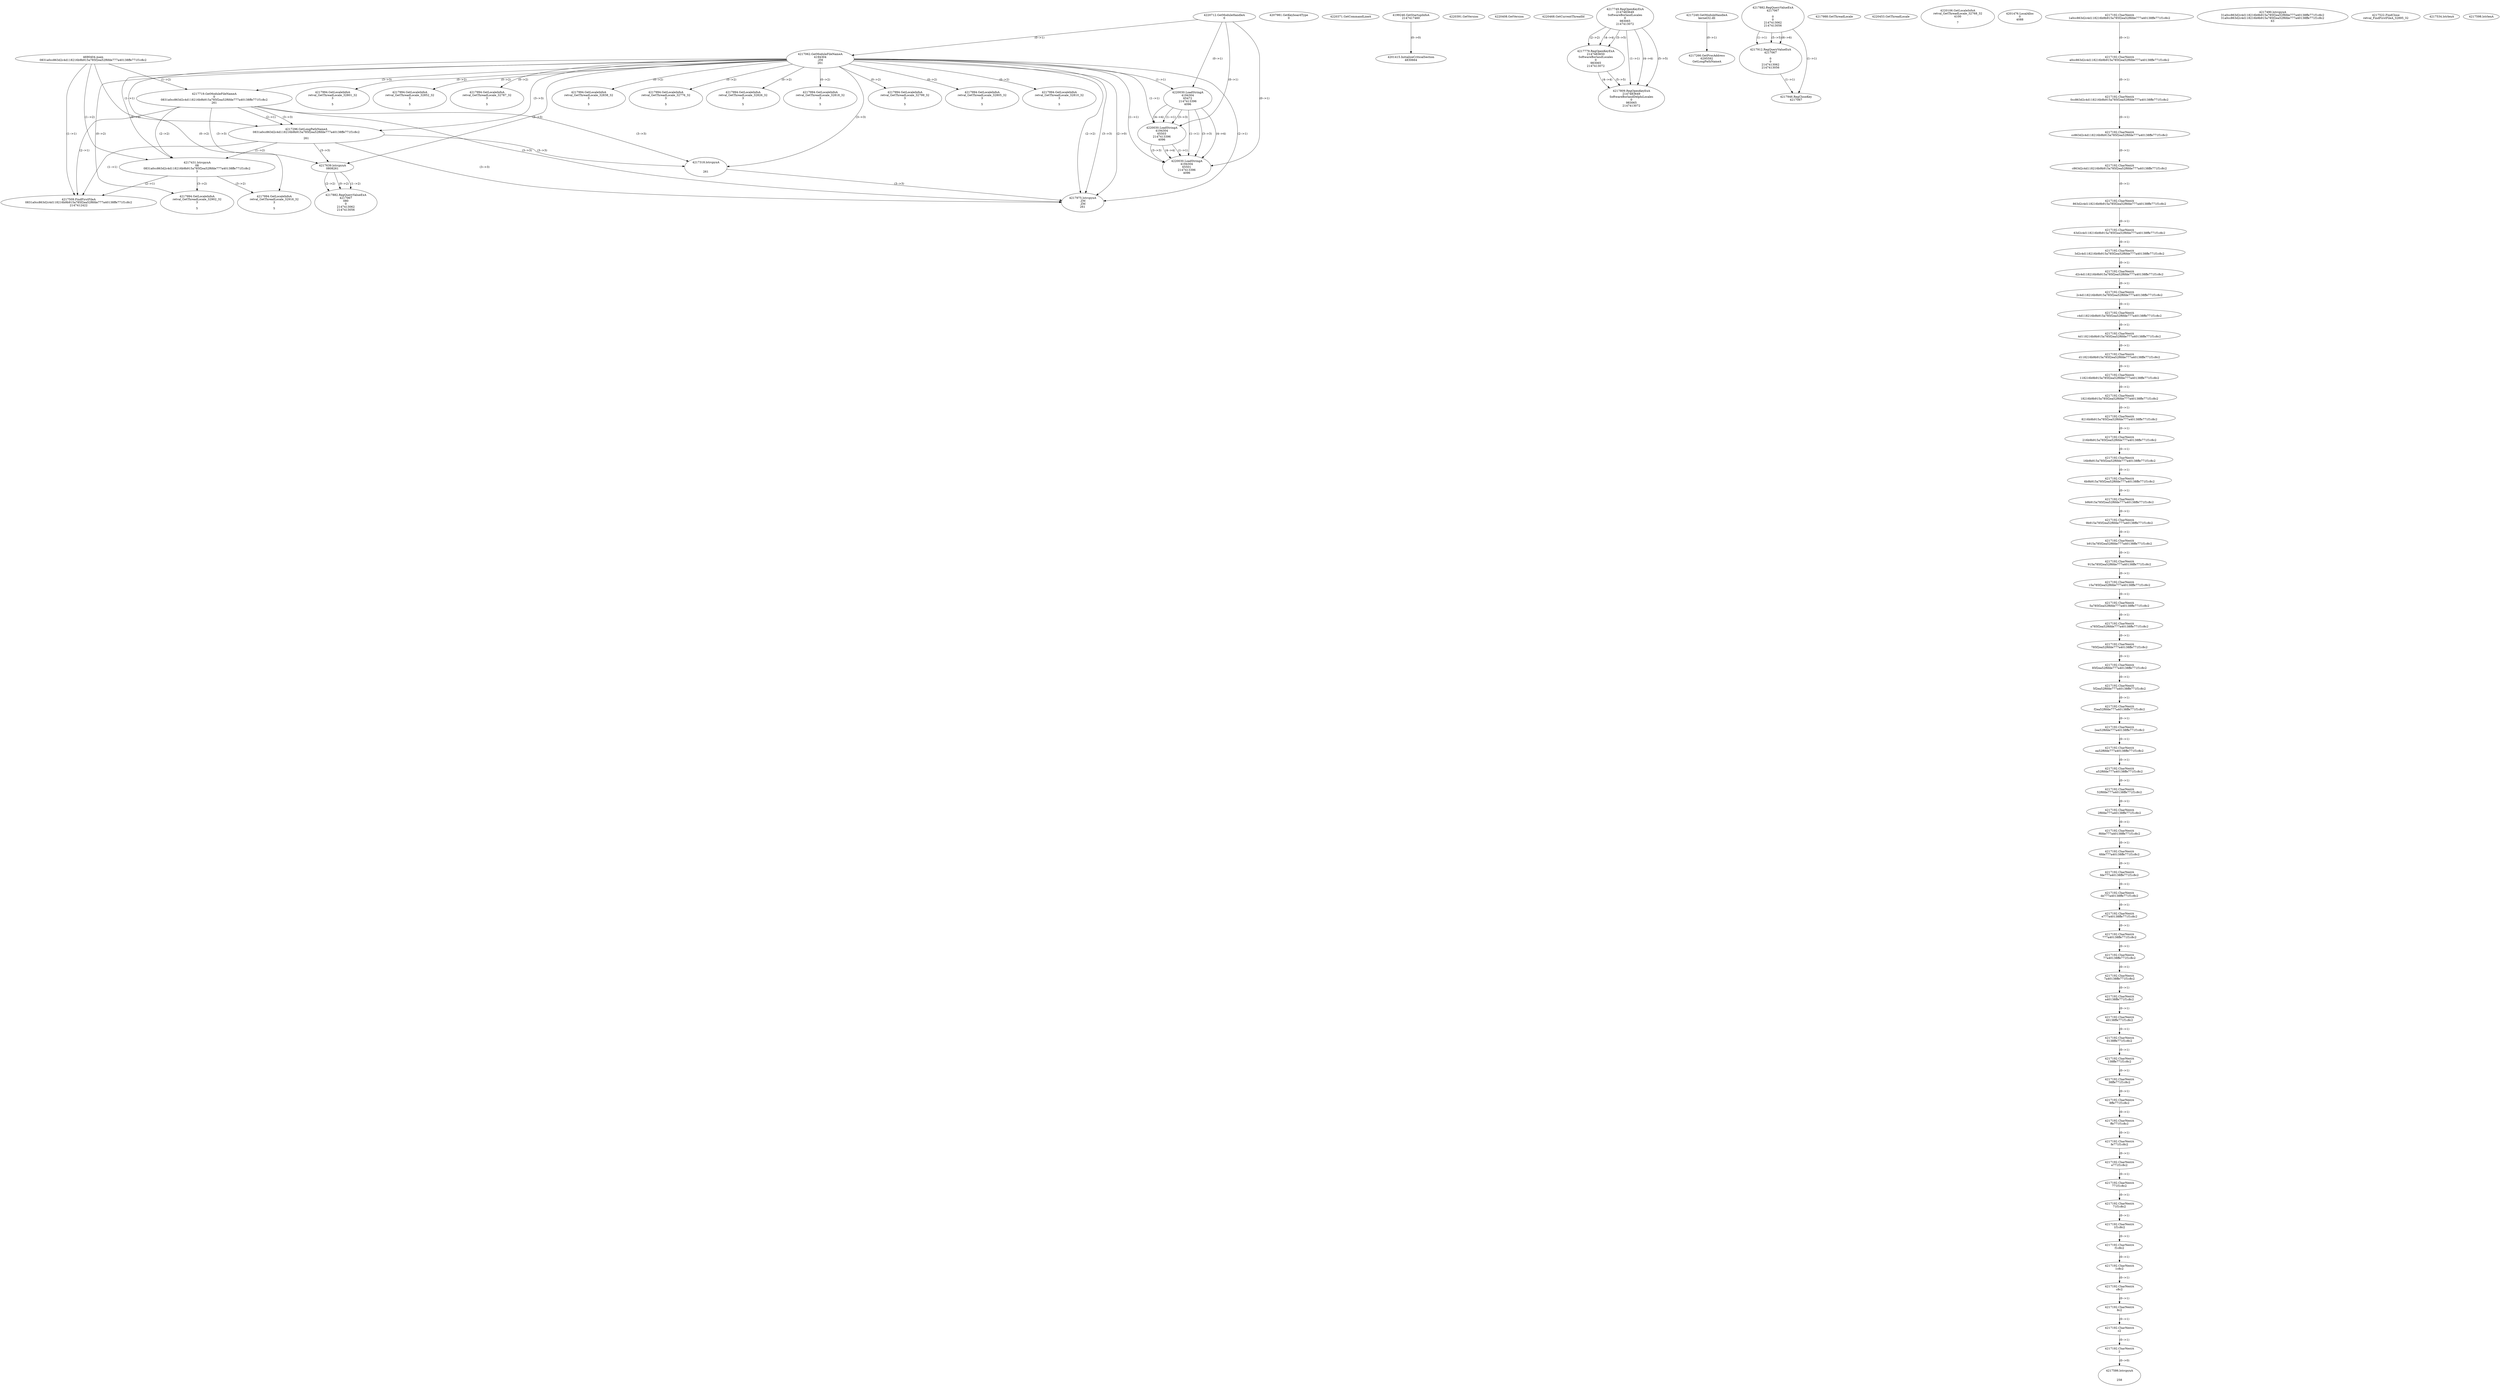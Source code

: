 // Global SCDG with merge call
digraph {
	0 [label="4690404.main
0831a0cc863d2c4d118216b9b915a785f2ea52f6fde777a40138ffe771f1c8c2"]
	1 [label="4220712.GetModuleHandleA
0"]
	2 [label="4207981.GetKeyboardType
0"]
	3 [label="4220371.GetCommandLineA
"]
	4 [label="4199246.GetStartupInfoA
2147417460"]
	5 [label="4220391.GetVersion
"]
	6 [label="4220408.GetVersion
"]
	7 [label="4220468.GetCurrentThreadId
"]
	8 [label="4217062.GetModuleFileNameA
4194304
.ZM
261"]
	1 -> 8 [label="(0-->1)"]
	9 [label="4217719.GetModuleFileNameA
0
0831a0cc863d2c4d118216b9b915a785f2ea52f6fde777a40138ffe771f1c8c2
261"]
	0 -> 9 [label="(1-->2)"]
	8 -> 9 [label="(3-->3)"]
	10 [label="4217749.RegOpenKeyExA
2147483649
Software\Borland\Locales
0
983065
2147413072"]
	11 [label="4217779.RegOpenKeyExA
2147483650
Software\Borland\Locales
0
983065
2147413072"]
	10 -> 11 [label="(2-->2)"]
	10 -> 11 [label="(4-->4)"]
	10 -> 11 [label="(5-->5)"]
	12 [label="4217809.RegOpenKeyExA
2147483649
Software\Borland\Delphi\Locales
0
983065
2147413072"]
	10 -> 12 [label="(1-->1)"]
	10 -> 12 [label="(4-->4)"]
	11 -> 12 [label="(4-->4)"]
	10 -> 12 [label="(5-->5)"]
	11 -> 12 [label="(5-->5)"]
	13 [label="4217249.GetModuleHandleA
kernel32.dll"]
	14 [label="4217266.GetProcAddress
6295592
GetLongPathNameA"]
	13 -> 14 [label="(0-->1)"]
	15 [label="4217296.GetLongPathNameA
0831a0cc863d2c4d118216b9b915a785f2ea52f6fde777a40138ffe771f1c8c2

261"]
	0 -> 15 [label="(1-->1)"]
	9 -> 15 [label="(2-->1)"]
	8 -> 15 [label="(3-->3)"]
	9 -> 15 [label="(3-->3)"]
	16 [label="4217318.lstrcpynA


261"]
	8 -> 16 [label="(3-->3)"]
	9 -> 16 [label="(3-->3)"]
	15 -> 16 [label="(3-->3)"]
	17 [label="4217882.RegQueryValueExA
4217067

0
0
2147413062
2147413056"]
	18 [label="4217912.RegQueryValueExA
4217067

0
0
2147413062
2147413056"]
	17 -> 18 [label="(1-->1)"]
	17 -> 18 [label="(5-->5)"]
	17 -> 18 [label="(6-->6)"]
	19 [label="4217946.RegCloseKey
4217067"]
	17 -> 19 [label="(1-->1)"]
	18 -> 19 [label="(1-->1)"]
	20 [label="4217975.lstrcpynA
.ZM
.ZM
261"]
	8 -> 20 [label="(2-->1)"]
	8 -> 20 [label="(2-->2)"]
	8 -> 20 [label="(3-->3)"]
	9 -> 20 [label="(3-->3)"]
	15 -> 20 [label="(3-->3)"]
	16 -> 20 [label="(3-->3)"]
	8 -> 20 [label="(2-->0)"]
	21 [label="4217988.GetThreadLocale
"]
	22 [label="4217994.GetLocaleInfoA
retval_GetThreadLocale_32801_32
3

5"]
	8 -> 22 [label="(0-->2)"]
	23 [label="4220030.LoadStringA
4194304
65472
2147413396
4096"]
	1 -> 23 [label="(0-->1)"]
	8 -> 23 [label="(1-->1)"]
	24 [label="4220453.GetThreadLocale
"]
	25 [label="4220106.GetLocaleInfoA
retval_GetThreadLocale_32768_32
4100

7"]
	26 [label="4217994.GetLocaleInfoA
retval_GetThreadLocale_32852_32
3

5"]
	8 -> 26 [label="(0-->2)"]
	27 [label="4201415.InitializeCriticalSection
4830664"]
	4 -> 27 [label="(0-->0)"]
	28 [label="4201476.LocalAlloc
0
4088"]
	29 [label="4217994.GetLocaleInfoA
retval_GetThreadLocale_32787_32
3

5"]
	8 -> 29 [label="(0-->2)"]
	30 [label="4220030.LoadStringA
4194304
65503
2147413396
4096"]
	1 -> 30 [label="(0-->1)"]
	8 -> 30 [label="(1-->1)"]
	23 -> 30 [label="(1-->1)"]
	23 -> 30 [label="(3-->3)"]
	23 -> 30 [label="(4-->4)"]
	31 [label="4220030.LoadStringA
4194304
65501
2147413396
4096"]
	1 -> 31 [label="(0-->1)"]
	8 -> 31 [label="(1-->1)"]
	23 -> 31 [label="(1-->1)"]
	30 -> 31 [label="(1-->1)"]
	23 -> 31 [label="(3-->3)"]
	30 -> 31 [label="(3-->3)"]
	23 -> 31 [label="(4-->4)"]
	30 -> 31 [label="(4-->4)"]
	32 [label="4217431.lstrcpynA
08
0831a0cc863d2c4d118216b9b915a785f2ea52f6fde777a40138ffe771f1c8c2
3"]
	0 -> 32 [label="(1-->2)"]
	9 -> 32 [label="(2-->2)"]
	15 -> 32 [label="(1-->2)"]
	8 -> 32 [label="(0-->3)"]
	33 [label="4217192.CharNextA
1a0cc863d2c4d118216b9b915a785f2ea52f6fde777a40138ffe771f1c8c2"]
	34 [label="4217192.CharNextA
a0cc863d2c4d118216b9b915a785f2ea52f6fde777a40138ffe771f1c8c2"]
	33 -> 34 [label="(0-->1)"]
	35 [label="4217192.CharNextA
0cc863d2c4d118216b9b915a785f2ea52f6fde777a40138ffe771f1c8c2"]
	34 -> 35 [label="(0-->1)"]
	36 [label="4217192.CharNextA
cc863d2c4d118216b9b915a785f2ea52f6fde777a40138ffe771f1c8c2"]
	35 -> 36 [label="(0-->1)"]
	37 [label="4217192.CharNextA
c863d2c4d118216b9b915a785f2ea52f6fde777a40138ffe771f1c8c2"]
	36 -> 37 [label="(0-->1)"]
	38 [label="4217192.CharNextA
863d2c4d118216b9b915a785f2ea52f6fde777a40138ffe771f1c8c2"]
	37 -> 38 [label="(0-->1)"]
	39 [label="4217192.CharNextA
63d2c4d118216b9b915a785f2ea52f6fde777a40138ffe771f1c8c2"]
	38 -> 39 [label="(0-->1)"]
	40 [label="4217192.CharNextA
3d2c4d118216b9b915a785f2ea52f6fde777a40138ffe771f1c8c2"]
	39 -> 40 [label="(0-->1)"]
	41 [label="4217192.CharNextA
d2c4d118216b9b915a785f2ea52f6fde777a40138ffe771f1c8c2"]
	40 -> 41 [label="(0-->1)"]
	42 [label="4217192.CharNextA
2c4d118216b9b915a785f2ea52f6fde777a40138ffe771f1c8c2"]
	41 -> 42 [label="(0-->1)"]
	43 [label="4217192.CharNextA
c4d118216b9b915a785f2ea52f6fde777a40138ffe771f1c8c2"]
	42 -> 43 [label="(0-->1)"]
	44 [label="4217192.CharNextA
4d118216b9b915a785f2ea52f6fde777a40138ffe771f1c8c2"]
	43 -> 44 [label="(0-->1)"]
	45 [label="4217192.CharNextA
d118216b9b915a785f2ea52f6fde777a40138ffe771f1c8c2"]
	44 -> 45 [label="(0-->1)"]
	46 [label="4217192.CharNextA
118216b9b915a785f2ea52f6fde777a40138ffe771f1c8c2"]
	45 -> 46 [label="(0-->1)"]
	47 [label="4217192.CharNextA
18216b9b915a785f2ea52f6fde777a40138ffe771f1c8c2"]
	46 -> 47 [label="(0-->1)"]
	48 [label="4217192.CharNextA
8216b9b915a785f2ea52f6fde777a40138ffe771f1c8c2"]
	47 -> 48 [label="(0-->1)"]
	49 [label="4217192.CharNextA
216b9b915a785f2ea52f6fde777a40138ffe771f1c8c2"]
	48 -> 49 [label="(0-->1)"]
	50 [label="4217192.CharNextA
16b9b915a785f2ea52f6fde777a40138ffe771f1c8c2"]
	49 -> 50 [label="(0-->1)"]
	51 [label="4217192.CharNextA
6b9b915a785f2ea52f6fde777a40138ffe771f1c8c2"]
	50 -> 51 [label="(0-->1)"]
	52 [label="4217192.CharNextA
b9b915a785f2ea52f6fde777a40138ffe771f1c8c2"]
	51 -> 52 [label="(0-->1)"]
	53 [label="4217192.CharNextA
9b915a785f2ea52f6fde777a40138ffe771f1c8c2"]
	52 -> 53 [label="(0-->1)"]
	54 [label="4217192.CharNextA
b915a785f2ea52f6fde777a40138ffe771f1c8c2"]
	53 -> 54 [label="(0-->1)"]
	55 [label="4217192.CharNextA
915a785f2ea52f6fde777a40138ffe771f1c8c2"]
	54 -> 55 [label="(0-->1)"]
	56 [label="4217192.CharNextA
15a785f2ea52f6fde777a40138ffe771f1c8c2"]
	55 -> 56 [label="(0-->1)"]
	57 [label="4217192.CharNextA
5a785f2ea52f6fde777a40138ffe771f1c8c2"]
	56 -> 57 [label="(0-->1)"]
	58 [label="4217192.CharNextA
a785f2ea52f6fde777a40138ffe771f1c8c2"]
	57 -> 58 [label="(0-->1)"]
	59 [label="4217192.CharNextA
785f2ea52f6fde777a40138ffe771f1c8c2"]
	58 -> 59 [label="(0-->1)"]
	60 [label="4217192.CharNextA
85f2ea52f6fde777a40138ffe771f1c8c2"]
	59 -> 60 [label="(0-->1)"]
	61 [label="4217192.CharNextA
5f2ea52f6fde777a40138ffe771f1c8c2"]
	60 -> 61 [label="(0-->1)"]
	62 [label="4217192.CharNextA
f2ea52f6fde777a40138ffe771f1c8c2"]
	61 -> 62 [label="(0-->1)"]
	63 [label="4217192.CharNextA
2ea52f6fde777a40138ffe771f1c8c2"]
	62 -> 63 [label="(0-->1)"]
	64 [label="4217192.CharNextA
ea52f6fde777a40138ffe771f1c8c2"]
	63 -> 64 [label="(0-->1)"]
	65 [label="4217192.CharNextA
a52f6fde777a40138ffe771f1c8c2"]
	64 -> 65 [label="(0-->1)"]
	66 [label="4217192.CharNextA
52f6fde777a40138ffe771f1c8c2"]
	65 -> 66 [label="(0-->1)"]
	67 [label="4217192.CharNextA
2f6fde777a40138ffe771f1c8c2"]
	66 -> 67 [label="(0-->1)"]
	68 [label="4217192.CharNextA
f6fde777a40138ffe771f1c8c2"]
	67 -> 68 [label="(0-->1)"]
	69 [label="4217192.CharNextA
6fde777a40138ffe771f1c8c2"]
	68 -> 69 [label="(0-->1)"]
	70 [label="4217192.CharNextA
fde777a40138ffe771f1c8c2"]
	69 -> 70 [label="(0-->1)"]
	71 [label="4217192.CharNextA
de777a40138ffe771f1c8c2"]
	70 -> 71 [label="(0-->1)"]
	72 [label="4217192.CharNextA
e777a40138ffe771f1c8c2"]
	71 -> 72 [label="(0-->1)"]
	73 [label="4217192.CharNextA
777a40138ffe771f1c8c2"]
	72 -> 73 [label="(0-->1)"]
	74 [label="4217192.CharNextA
77a40138ffe771f1c8c2"]
	73 -> 74 [label="(0-->1)"]
	75 [label="4217192.CharNextA
7a40138ffe771f1c8c2"]
	74 -> 75 [label="(0-->1)"]
	76 [label="4217192.CharNextA
a40138ffe771f1c8c2"]
	75 -> 76 [label="(0-->1)"]
	77 [label="4217192.CharNextA
40138ffe771f1c8c2"]
	76 -> 77 [label="(0-->1)"]
	78 [label="4217192.CharNextA
0138ffe771f1c8c2"]
	77 -> 78 [label="(0-->1)"]
	79 [label="4217192.CharNextA
138ffe771f1c8c2"]
	78 -> 79 [label="(0-->1)"]
	80 [label="4217192.CharNextA
38ffe771f1c8c2"]
	79 -> 80 [label="(0-->1)"]
	81 [label="4217192.CharNextA
8ffe771f1c8c2"]
	80 -> 81 [label="(0-->1)"]
	82 [label="4217192.CharNextA
ffe771f1c8c2"]
	81 -> 82 [label="(0-->1)"]
	83 [label="4217192.CharNextA
fe771f1c8c2"]
	82 -> 83 [label="(0-->1)"]
	84 [label="4217192.CharNextA
e771f1c8c2"]
	83 -> 84 [label="(0-->1)"]
	85 [label="4217192.CharNextA
771f1c8c2"]
	84 -> 85 [label="(0-->1)"]
	86 [label="4217192.CharNextA
71f1c8c2"]
	85 -> 86 [label="(0-->1)"]
	87 [label="4217192.CharNextA
1f1c8c2"]
	86 -> 87 [label="(0-->1)"]
	88 [label="4217192.CharNextA
f1c8c2"]
	87 -> 88 [label="(0-->1)"]
	89 [label="4217192.CharNextA
1c8c2"]
	88 -> 89 [label="(0-->1)"]
	90 [label="4217192.CharNextA
c8c2"]
	89 -> 90 [label="(0-->1)"]
	91 [label="4217192.CharNextA
8c2"]
	90 -> 91 [label="(0-->1)"]
	92 [label="4217192.CharNextA
c2"]
	91 -> 92 [label="(0-->1)"]
	93 [label="4217192.CharNextA
2"]
	92 -> 93 [label="(0-->1)"]
	94 [label="4217490.lstrcpynA
31a0cc863d2c4d118216b9b915a785f2ea52f6fde777a40138ffe771f1c8c2
31a0cc863d2c4d118216b9b915a785f2ea52f6fde777a40138ffe771f1c8c2
63"]
	95 [label="4217509.FindFirstFileA
0831a0cc863d2c4d118216b9b915a785f2ea52f6fde777a40138ffe771f1c8c2
2147412422"]
	0 -> 95 [label="(1-->1)"]
	9 -> 95 [label="(2-->1)"]
	15 -> 95 [label="(1-->1)"]
	32 -> 95 [label="(2-->1)"]
	96 [label="4217522.FindClose
retval_FindFirstFileA_32895_32"]
	97 [label="4217534.lstrlenA
"]
	98 [label="4217586.lstrcpynA


258"]
	93 -> 98 [label="(0-->0)"]
	99 [label="4217598.lstrlenA
"]
	100 [label="4217639.lstrcpynA
08\
08\
261"]
	8 -> 100 [label="(3-->3)"]
	9 -> 100 [label="(3-->3)"]
	15 -> 100 [label="(3-->3)"]
	101 [label="4217882.RegQueryValueExA
4217067
08\
0
0
2147413062
2147413056"]
	100 -> 101 [label="(1-->2)"]
	100 -> 101 [label="(2-->2)"]
	100 -> 101 [label="(0-->2)"]
	102 [label="4217994.GetLocaleInfoA
retval_GetThreadLocale_32902_32
3

5"]
	8 -> 102 [label="(0-->2)"]
	32 -> 102 [label="(3-->2)"]
	103 [label="4217994.GetLocaleInfoA
retval_GetThreadLocale_32838_32
3

5"]
	8 -> 103 [label="(0-->2)"]
	104 [label="4217994.GetLocaleInfoA
retval_GetThreadLocale_32776_32
3

5"]
	8 -> 104 [label="(0-->2)"]
	105 [label="4217994.GetLocaleInfoA
retval_GetThreadLocale_32826_32
3

5"]
	8 -> 105 [label="(0-->2)"]
	106 [label="4217994.GetLocaleInfoA
retval_GetThreadLocale_32818_32
3

5"]
	8 -> 106 [label="(0-->2)"]
	107 [label="4217994.GetLocaleInfoA
retval_GetThreadLocale_32799_32
3

5"]
	8 -> 107 [label="(0-->2)"]
	108 [label="4217994.GetLocaleInfoA
retval_GetThreadLocale_32805_32
3

5"]
	8 -> 108 [label="(0-->2)"]
	109 [label="4217994.GetLocaleInfoA
retval_GetThreadLocale_32810_32
3

5"]
	8 -> 109 [label="(0-->2)"]
	110 [label="4217994.GetLocaleInfoA
retval_GetThreadLocale_32916_32
3

5"]
	8 -> 110 [label="(0-->2)"]
	32 -> 110 [label="(3-->2)"]
}
